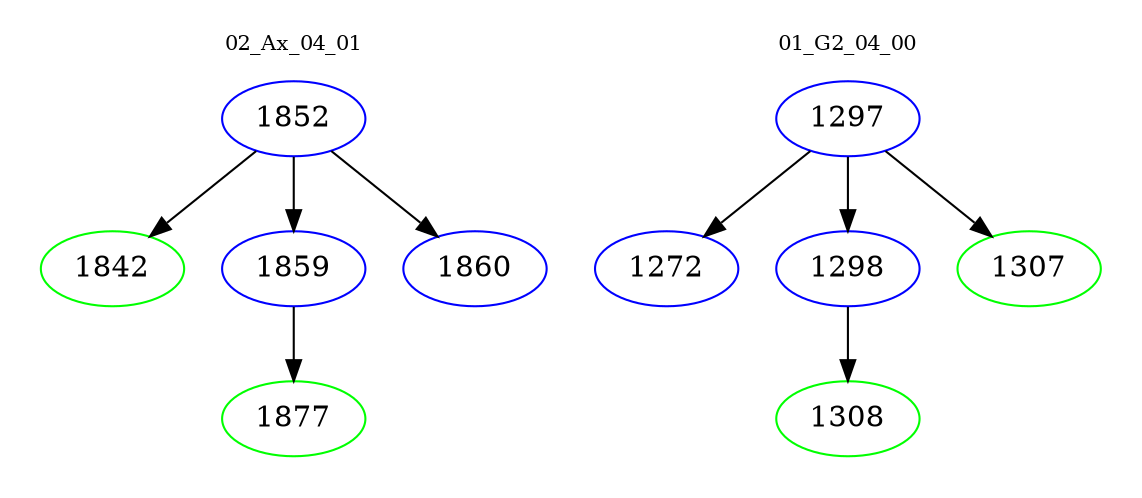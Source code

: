 digraph{
subgraph cluster_0 {
color = white
label = "02_Ax_04_01";
fontsize=10;
T0_1852 [label="1852", color="blue"]
T0_1852 -> T0_1842 [color="black"]
T0_1842 [label="1842", color="green"]
T0_1852 -> T0_1859 [color="black"]
T0_1859 [label="1859", color="blue"]
T0_1859 -> T0_1877 [color="black"]
T0_1877 [label="1877", color="green"]
T0_1852 -> T0_1860 [color="black"]
T0_1860 [label="1860", color="blue"]
}
subgraph cluster_1 {
color = white
label = "01_G2_04_00";
fontsize=10;
T1_1297 [label="1297", color="blue"]
T1_1297 -> T1_1272 [color="black"]
T1_1272 [label="1272", color="blue"]
T1_1297 -> T1_1298 [color="black"]
T1_1298 [label="1298", color="blue"]
T1_1298 -> T1_1308 [color="black"]
T1_1308 [label="1308", color="green"]
T1_1297 -> T1_1307 [color="black"]
T1_1307 [label="1307", color="green"]
}
}
